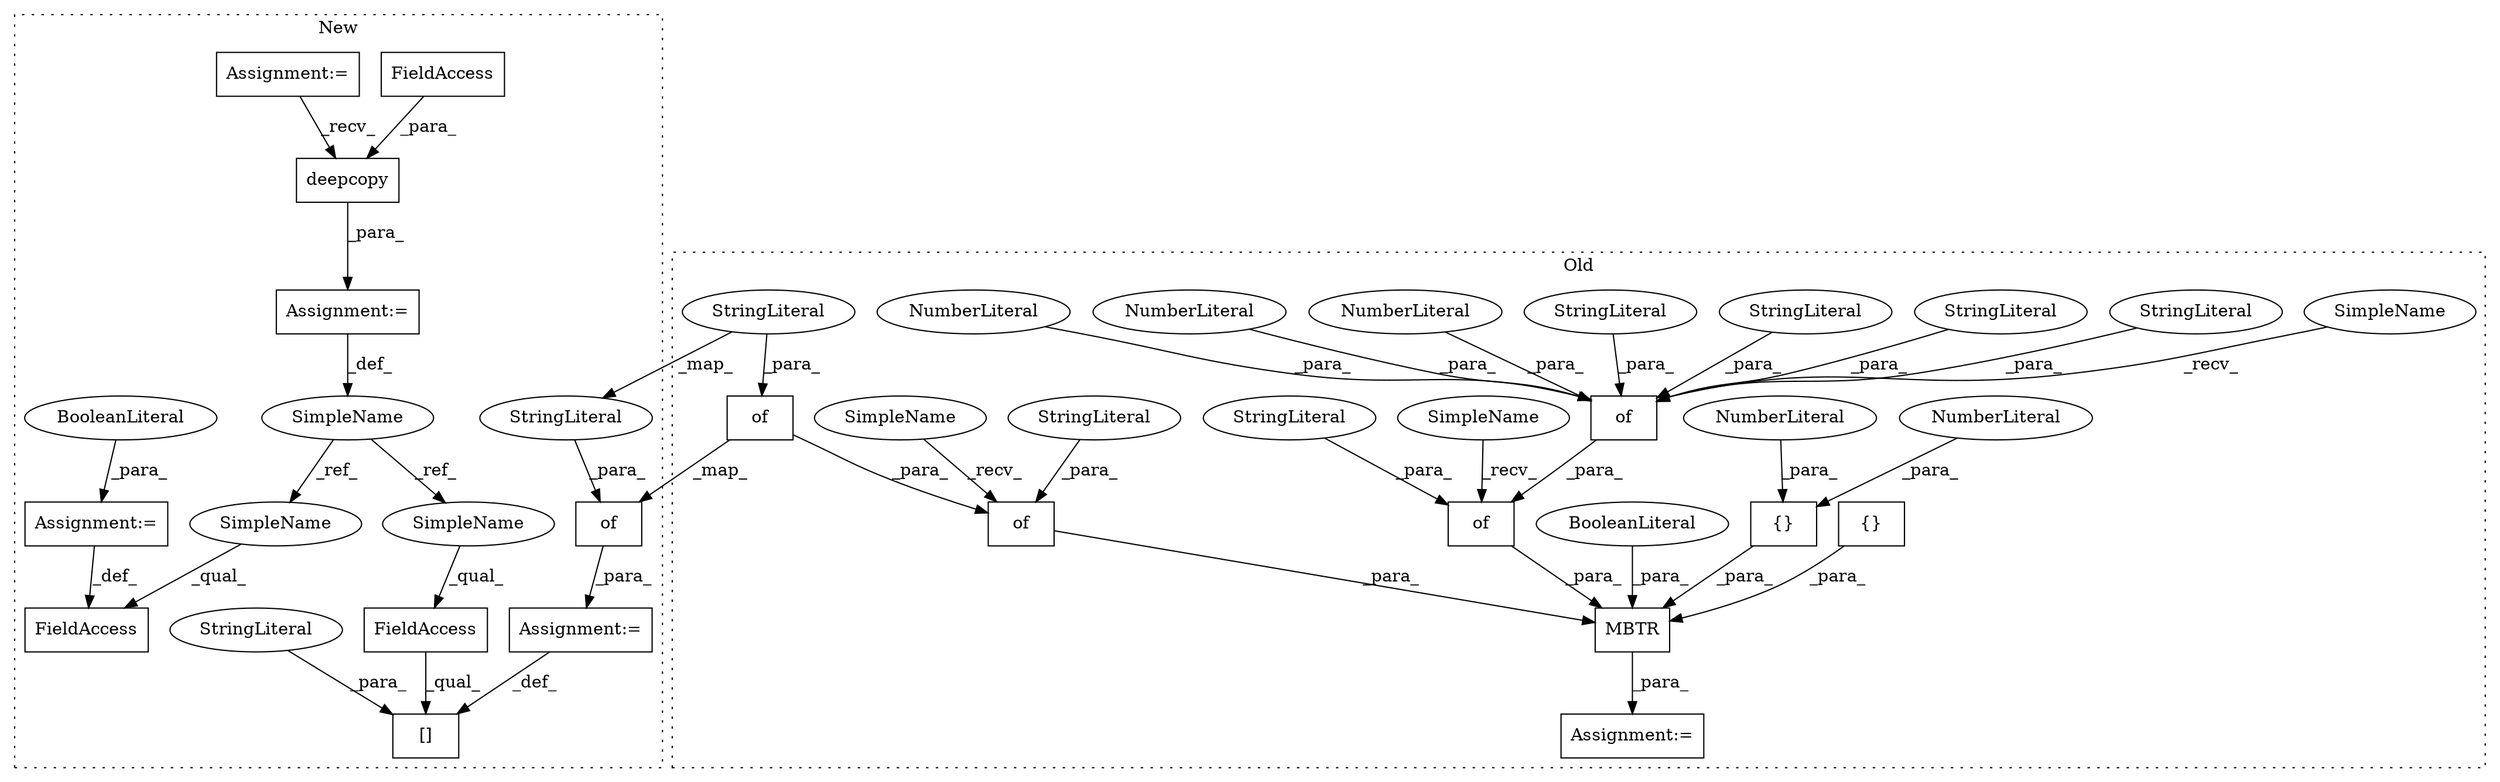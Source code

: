 digraph G {
subgraph cluster0 {
1 [label="of" a="32" s="20981,21022" l="3,1" shape="box"];
4 [label="Assignment:=" a="7" s="20931" l="1" shape="box"];
5 [label="StringLiteral" a="45" s="20992" l="5" shape="ellipse"];
6 [label="StringLiteral" a="45" s="20984" l="5" shape="ellipse"];
7 [label="StringLiteral" a="45" s="21002" l="7" shape="ellipse"];
8 [label="StringLiteral" a="45" s="21015" l="3" shape="ellipse"];
11 [label="{}" a="4" s="20946,20950" l="1,1" shape="box"];
12 [label="NumberLiteral" a="34" s="20949" l="1" shape="ellipse"];
13 [label="NumberLiteral" a="34" s="21019" l="3" shape="ellipse"];
14 [label="NumberLiteral" a="34" s="21010" l="4" shape="ellipse"];
15 [label="NumberLiteral" a="34" s="20990" l="1" shape="ellipse"];
16 [label="{}" a="4" s="20961,20963" l="1,1" shape="box"];
17 [label="NumberLiteral" a="34" s="20947" l="1" shape="ellipse"];
18 [label="of" a="32" s="20969,21023" l="3,1" shape="box"];
19 [label="MBTR" a="32" s="20932,21102" l="5,1" shape="box"];
20 [label="BooleanLiteral" a="9" s="21025" l="4" shape="ellipse"];
21 [label="StringLiteral" a="45" s="20972" l="4" shape="ellipse"];
26 [label="of" a="32" s="21046,21100" l="3,1" shape="box"];
29 [label="StringLiteral" a="45" s="21060" l="13" shape="ellipse"];
30 [label="of" a="32" s="21034,21101" l="3,1" shape="box"];
35 [label="StringLiteral" a="45" s="21037" l="4" shape="ellipse"];
38 [label="SimpleName" a="42" s="20965" l="3" shape="ellipse"];
39 [label="SimpleName" a="42" s="20977" l="3" shape="ellipse"];
40 [label="SimpleName" a="42" s="21030" l="3" shape="ellipse"];
label = "Old";
style="dotted";
}
subgraph cluster1 {
2 [label="deepcopy" a="32" s="18493,18517" l="9,1" shape="box"];
3 [label="Assignment:=" a="7" s="18487" l="1" shape="box"];
9 [label="FieldAccess" a="22" s="18502" l="15" shape="box"];
10 [label="Assignment:=" a="7" s="18178" l="4" shape="box"];
22 [label="[]" a="2" s="18588,18607" l="8,1" shape="box"];
23 [label="FieldAccess" a="22" s="18588" l="7" shape="box"];
24 [label="SimpleName" a="42" s="18483" l="4" shape="ellipse"];
25 [label="FieldAccess" a="22" s="18564" l="13" shape="box"];
27 [label="of" a="32" s="18613,18659" l="3,1" shape="box"];
28 [label="StringLiteral" a="45" s="18627" l="5" shape="ellipse"];
31 [label="StringLiteral" a="45" s="18596" l="11" shape="ellipse"];
32 [label="Assignment:=" a="7" s="18577" l="1" shape="box"];
33 [label="BooleanLiteral" a="9" s="18578" l="4" shape="ellipse"];
34 [label="Assignment:=" a="7" s="18608" l="1" shape="box"];
36 [label="SimpleName" a="42" s="18588" l="4" shape="ellipse"];
37 [label="SimpleName" a="42" s="18564" l="4" shape="ellipse"];
label = "New";
style="dotted";
}
1 -> 18 [label="_para_"];
2 -> 3 [label="_para_"];
3 -> 24 [label="_def_"];
5 -> 1 [label="_para_"];
6 -> 1 [label="_para_"];
7 -> 1 [label="_para_"];
8 -> 1 [label="_para_"];
9 -> 2 [label="_para_"];
10 -> 2 [label="_recv_"];
11 -> 19 [label="_para_"];
12 -> 11 [label="_para_"];
13 -> 1 [label="_para_"];
14 -> 1 [label="_para_"];
15 -> 1 [label="_para_"];
16 -> 19 [label="_para_"];
17 -> 11 [label="_para_"];
18 -> 19 [label="_para_"];
19 -> 4 [label="_para_"];
20 -> 19 [label="_para_"];
21 -> 18 [label="_para_"];
23 -> 22 [label="_qual_"];
24 -> 37 [label="_ref_"];
24 -> 36 [label="_ref_"];
26 -> 30 [label="_para_"];
26 -> 27 [label="_map_"];
27 -> 34 [label="_para_"];
28 -> 27 [label="_para_"];
29 -> 28 [label="_map_"];
29 -> 26 [label="_para_"];
30 -> 19 [label="_para_"];
31 -> 22 [label="_para_"];
32 -> 25 [label="_def_"];
33 -> 32 [label="_para_"];
34 -> 22 [label="_def_"];
35 -> 30 [label="_para_"];
36 -> 23 [label="_qual_"];
37 -> 25 [label="_qual_"];
38 -> 18 [label="_recv_"];
39 -> 1 [label="_recv_"];
40 -> 30 [label="_recv_"];
}